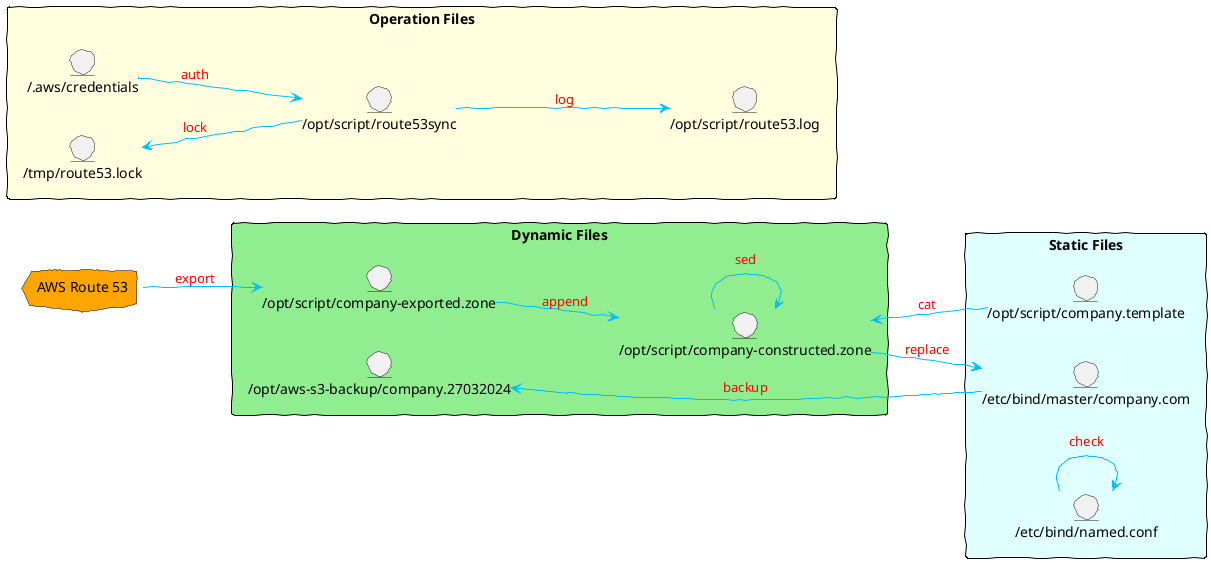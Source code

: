 @startuml
skinparam handwritten true
skinparam shadowing false

' Define colors for different groups
skinparam rectangle {
    BackgroundColor LightYellow
    BorderColor Black
    FontColor Black
}
skinparam cloud {
    BackgroundColor Orange
    BorderColor Black
    FontColor Black
}
skinparam arrow {
    Color DeepSkyBlue
    FontColor Red
}

left to right direction

' Define components
cloud "AWS Route 53" as route53

rectangle "Dynamic Files" as dynamic_files #LightGreen {
    entity "/opt/script/company-exported.zone" as exported_zone
    entity "/opt/script/company-constructed.zone" as constructed_zone
    entity "/opt/aws-s3-backup/company.27032024" as backup_zone
}

rectangle "Static Files" as static_files #LightCyan {
    entity "/opt/script/company.template" as company_template
    entity "/etc/bind/master/company.com" as bind_master
    entity "/etc/bind/named.conf" as named_conf
}

rectangle "Operation Files" as operation_files #LightYellow {
    entity "/opt/script/route53sync" as route53_sync
    entity "~/.aws/credentials" as aws_credentials
    entity "/tmp/route53.lock" as route53_lock
    entity "/opt/script/route53.log" as route53_log
}

' Define relationships
route53 --> exported_zone : export
aws_credentials --> route53_sync : auth
route53_lock <-- route53_sync : lock
route53_sync --> route53_log : log
exported_zone --> constructed_zone : append
constructed_zone --> constructed_zone : sed
bind_master --> backup_zone : backup
constructed_zone <-- company_template : cat
constructed_zone --> bind_master : replace
named_conf --> named_conf : check

@enduml
